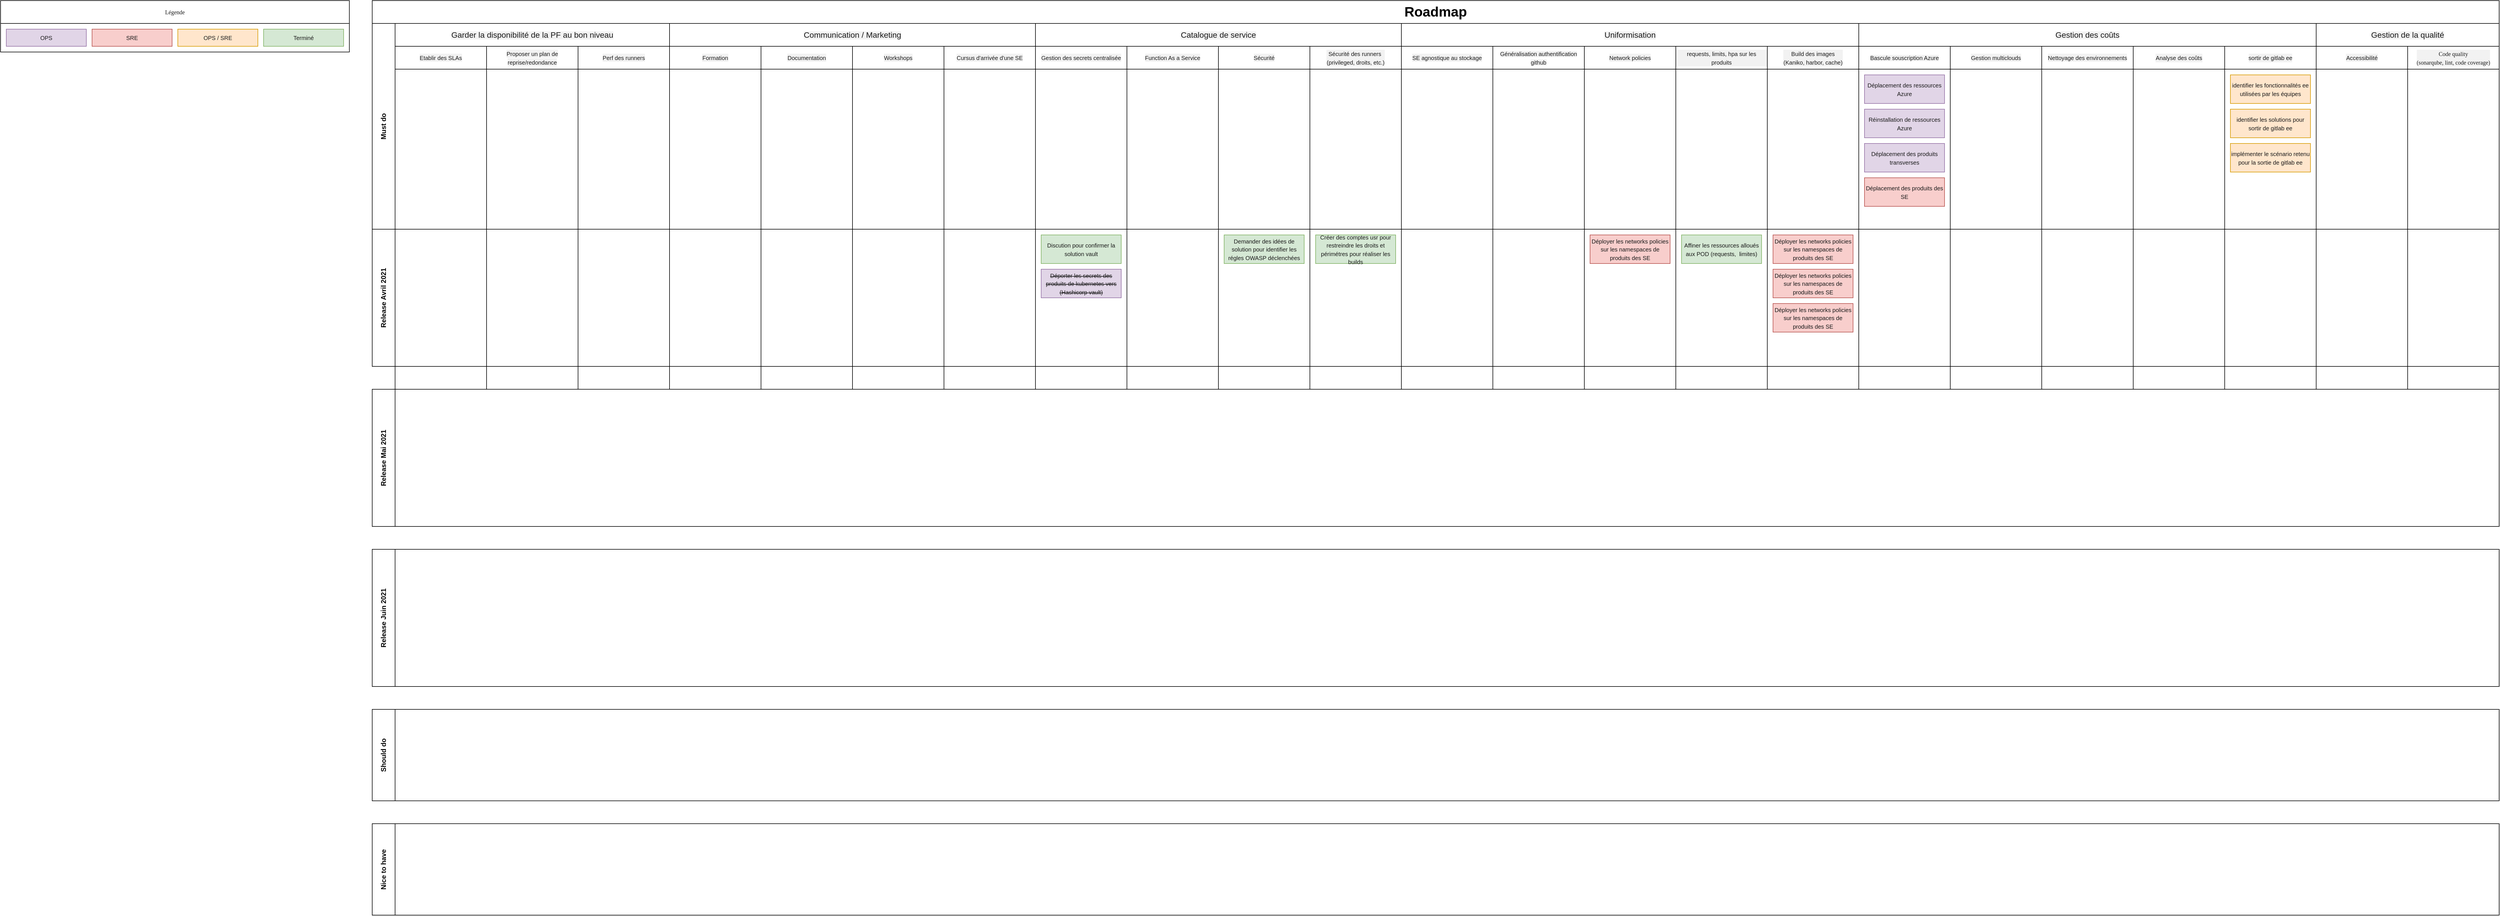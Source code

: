 <mxfile version="14.6.9" type="github">
  <diagram id="kgpKYQtTHZ0yAKxKKP6v" name="Page-1">
    <mxGraphModel dx="3344" dy="873" grid="1" gridSize="10" guides="1" tooltips="1" connect="1" arrows="1" fold="1" page="1" pageScale="1" pageWidth="4681" pageHeight="3300" math="0" shadow="0">
      <root>
        <mxCell id="0" />
        <mxCell id="1" parent="0" />
        <mxCell id="3nuBFxr9cyL0pnOWT2aG-1" value="&lt;font style=&quot;font-size: 24px&quot;&gt;Roadmap&lt;/font&gt;" style="shape=table;childLayout=tableLayout;rowLines=0;columnLines=0;startSize=40;html=1;whiteSpace=wrap;collapsible=0;recursiveResize=0;expand=0;fontStyle=1" parent="1" vertex="1">
          <mxGeometry x="920" y="40" width="3720" height="400" as="geometry" />
        </mxCell>
        <mxCell id="3nuBFxr9cyL0pnOWT2aG-15" value="Must do" style="swimlane;horizontal=0;points=[[0,0.5],[1,0.5]];portConstraint=eastwest;startSize=40;html=1;whiteSpace=wrap;collapsible=0;recursiveResize=0;expand=0;" parent="3nuBFxr9cyL0pnOWT2aG-1" vertex="1">
          <mxGeometry y="40" width="3720" height="360" as="geometry" />
        </mxCell>
        <mxCell id="3nuBFxr9cyL0pnOWT2aG-16" value="" style="swimlane;connectable=0;startSize=0;html=1;whiteSpace=wrap;collapsible=0;recursiveResize=0;expand=0;" parent="3nuBFxr9cyL0pnOWT2aG-15" vertex="1">
          <mxGeometry x="40" width="480" height="360" as="geometry" />
        </mxCell>
        <mxCell id="NOBcD5i34oA0I1o-wroY-8" value="&lt;span style=&quot;color: rgb(26 , 26 , 26) ; font-family: &amp;#34;opensans&amp;#34; , &amp;#34;arial&amp;#34; , sans-serif , &amp;#34;noto sans hebrew&amp;#34; , &amp;#34;noto sans&amp;#34; , &amp;#34;noto sans jp&amp;#34; , &amp;#34;noto sans kr&amp;#34; ; font-weight: 400 ; background-color: rgb(242 , 242 , 242)&quot;&gt;&lt;font style=&quot;font-size: 14px&quot;&gt;Garder la disponibilité de la PF au bon niveau&lt;/font&gt;&lt;/span&gt;" style="swimlane;connectable=0;startSize=40;html=1;whiteSpace=wrap;collapsible=0;recursiveResize=0;expand=0;" parent="3nuBFxr9cyL0pnOWT2aG-16" vertex="1">
          <mxGeometry width="480" height="360" as="geometry" />
        </mxCell>
        <mxCell id="NOBcD5i34oA0I1o-wroY-14" value="&lt;span style=&quot;color: rgb(26 , 26 , 26) ; font-family: &amp;#34;opensans&amp;#34; , &amp;#34;arial&amp;#34; , sans-serif , &amp;#34;noto sans hebrew&amp;#34; , &amp;#34;noto sans&amp;#34; , &amp;#34;noto sans jp&amp;#34; , &amp;#34;noto sans kr&amp;#34; ; font-weight: 400 ; background-color: rgb(242 , 242 , 242)&quot;&gt;&lt;font style=&quot;font-size: 10px&quot;&gt;Etablir des SLAs&lt;/font&gt;&lt;/span&gt;" style="swimlane;connectable=0;startSize=40;html=1;whiteSpace=wrap;collapsible=0;recursiveResize=0;expand=0;" parent="NOBcD5i34oA0I1o-wroY-8" vertex="1">
          <mxGeometry y="40" width="160" height="600" as="geometry" />
        </mxCell>
        <mxCell id="NOBcD5i34oA0I1o-wroY-15" value="&lt;span style=&quot;color: rgb(26 , 26 , 26) ; font-family: &amp;#34;opensans&amp;#34; , &amp;#34;arial&amp;#34; , sans-serif , &amp;#34;noto sans hebrew&amp;#34; , &amp;#34;noto sans&amp;#34; , &amp;#34;noto sans jp&amp;#34; , &amp;#34;noto sans kr&amp;#34; ; font-weight: 400 ; background-color: rgb(242 , 242 , 242)&quot;&gt;&lt;font style=&quot;font-size: 10px&quot;&gt;Proposer un plan de reprise/redondance&lt;/font&gt;&lt;/span&gt;" style="swimlane;connectable=0;startSize=40;html=1;whiteSpace=wrap;collapsible=0;recursiveResize=0;expand=0;" parent="NOBcD5i34oA0I1o-wroY-8" vertex="1">
          <mxGeometry x="160" y="40" width="160" height="600" as="geometry" />
        </mxCell>
        <mxCell id="NOBcD5i34oA0I1o-wroY-16" value="&lt;span style=&quot;color: rgb(26 , 26 , 26) ; font-family: &amp;#34;opensans&amp;#34; , &amp;#34;arial&amp;#34; , sans-serif , &amp;#34;noto sans hebrew&amp;#34; , &amp;#34;noto sans&amp;#34; , &amp;#34;noto sans jp&amp;#34; , &amp;#34;noto sans kr&amp;#34; ; background-color: rgb(242 , 242 , 242)&quot;&gt;&lt;font style=&quot;font-size: 10px&quot;&gt;Perf des runners&lt;/font&gt;&lt;/span&gt;" style="swimlane;connectable=0;startSize=40;html=1;whiteSpace=wrap;collapsible=0;recursiveResize=0;expand=0;fontStyle=0" parent="NOBcD5i34oA0I1o-wroY-8" vertex="1">
          <mxGeometry x="320" y="40" width="160" height="600" as="geometry" />
        </mxCell>
        <mxCell id="3nuBFxr9cyL0pnOWT2aG-18" value="" style="swimlane;connectable=0;startSize=0;html=1;whiteSpace=wrap;collapsible=0;recursiveResize=0;expand=0;" parent="3nuBFxr9cyL0pnOWT2aG-15" vertex="1">
          <mxGeometry x="520" width="640" height="360" as="geometry" />
        </mxCell>
        <mxCell id="NOBcD5i34oA0I1o-wroY-17" value="&lt;span style=&quot;color: rgb(26 , 26 , 26) ; font-family: &amp;#34;opensans&amp;#34; , &amp;#34;arial&amp;#34; , sans-serif , &amp;#34;noto sans hebrew&amp;#34; , &amp;#34;noto sans&amp;#34; , &amp;#34;noto sans jp&amp;#34; , &amp;#34;noto sans kr&amp;#34; ; font-weight: 400 ; background-color: rgb(242 , 242 , 242)&quot;&gt;&lt;font style=&quot;font-size: 14px&quot;&gt;Communication / Marketing&lt;/font&gt;&lt;/span&gt;" style="swimlane;connectable=0;startSize=40;html=1;whiteSpace=wrap;collapsible=0;recursiveResize=0;expand=0;" parent="3nuBFxr9cyL0pnOWT2aG-18" vertex="1">
          <mxGeometry width="640" height="360" as="geometry" />
        </mxCell>
        <mxCell id="NOBcD5i34oA0I1o-wroY-18" value="&lt;span style=&quot;color: rgb(26 , 26 , 26) ; font-family: &amp;#34;opensans&amp;#34; , &amp;#34;arial&amp;#34; , sans-serif , &amp;#34;noto sans hebrew&amp;#34; , &amp;#34;noto sans&amp;#34; , &amp;#34;noto sans jp&amp;#34; , &amp;#34;noto sans kr&amp;#34; ; font-weight: 400 ; background-color: rgb(242 , 242 , 242)&quot;&gt;&lt;font style=&quot;font-size: 10px&quot;&gt;Formation&lt;/font&gt;&lt;/span&gt;" style="swimlane;connectable=0;startSize=40;html=1;whiteSpace=wrap;collapsible=0;recursiveResize=0;expand=0;" parent="NOBcD5i34oA0I1o-wroY-17" vertex="1">
          <mxGeometry y="40" width="160" height="600" as="geometry" />
        </mxCell>
        <mxCell id="NOBcD5i34oA0I1o-wroY-19" value="&lt;span style=&quot;color: rgb(26 , 26 , 26) ; font-family: &amp;#34;opensans&amp;#34; , &amp;#34;arial&amp;#34; , sans-serif , &amp;#34;noto sans hebrew&amp;#34; , &amp;#34;noto sans&amp;#34; , &amp;#34;noto sans jp&amp;#34; , &amp;#34;noto sans kr&amp;#34; ; font-weight: 400 ; background-color: rgb(242 , 242 , 242)&quot;&gt;&lt;font style=&quot;font-size: 10px&quot;&gt;Documentation&lt;/font&gt;&lt;/span&gt;" style="swimlane;connectable=0;startSize=40;html=1;whiteSpace=wrap;collapsible=0;recursiveResize=0;expand=0;" parent="NOBcD5i34oA0I1o-wroY-17" vertex="1">
          <mxGeometry x="160" y="40" width="160" height="600" as="geometry" />
        </mxCell>
        <mxCell id="NOBcD5i34oA0I1o-wroY-20" value="&lt;span style=&quot;color: rgb(26 , 26 , 26) ; font-family: &amp;#34;opensans&amp;#34; , &amp;#34;arial&amp;#34; , sans-serif , &amp;#34;noto sans hebrew&amp;#34; , &amp;#34;noto sans&amp;#34; , &amp;#34;noto sans jp&amp;#34; , &amp;#34;noto sans kr&amp;#34; ; background-color: rgb(242 , 242 , 242)&quot;&gt;&lt;font style=&quot;font-size: 10px&quot;&gt;Workshops&lt;/font&gt;&lt;/span&gt;" style="swimlane;connectable=0;startSize=40;html=1;whiteSpace=wrap;collapsible=0;recursiveResize=0;expand=0;fontStyle=0" parent="NOBcD5i34oA0I1o-wroY-17" vertex="1">
          <mxGeometry x="320" y="40" width="160" height="600" as="geometry" />
        </mxCell>
        <mxCell id="NOBcD5i34oA0I1o-wroY-21" value="&lt;span style=&quot;color: rgb(26 , 26 , 26) ; font-family: &amp;#34;opensans&amp;#34; , &amp;#34;arial&amp;#34; , sans-serif , &amp;#34;noto sans hebrew&amp;#34; , &amp;#34;noto sans&amp;#34; , &amp;#34;noto sans jp&amp;#34; , &amp;#34;noto sans kr&amp;#34; ; background-color: rgb(242 , 242 , 242)&quot;&gt;&lt;font style=&quot;font-size: 10px&quot;&gt;Cursus d&#39;arrivée d&#39;une SE&lt;/font&gt;&lt;/span&gt;" style="swimlane;connectable=0;startSize=40;html=1;whiteSpace=wrap;collapsible=0;recursiveResize=0;expand=0;fontStyle=0" parent="NOBcD5i34oA0I1o-wroY-17" vertex="1">
          <mxGeometry x="480" y="40" width="160" height="600" as="geometry" />
        </mxCell>
        <mxCell id="3nuBFxr9cyL0pnOWT2aG-23" value="" style="swimlane;connectable=0;startSize=0;html=1;whiteSpace=wrap;collapsible=0;recursiveResize=0;expand=0;" parent="3nuBFxr9cyL0pnOWT2aG-15" vertex="1">
          <mxGeometry x="1160" width="2560" height="360" as="geometry" />
        </mxCell>
        <mxCell id="NOBcD5i34oA0I1o-wroY-12" value="" style="swimlane;connectable=0;startSize=0;html=1;whiteSpace=wrap;collapsible=0;recursiveResize=0;expand=0;" parent="3nuBFxr9cyL0pnOWT2aG-23" vertex="1">
          <mxGeometry width="640" height="360" as="geometry" />
        </mxCell>
        <mxCell id="NOBcD5i34oA0I1o-wroY-22" value="&lt;span style=&quot;color: rgb(26 , 26 , 26) ; font-family: &amp;#34;opensans&amp;#34; , &amp;#34;arial&amp;#34; , sans-serif , &amp;#34;noto sans hebrew&amp;#34; , &amp;#34;noto sans&amp;#34; , &amp;#34;noto sans jp&amp;#34; , &amp;#34;noto sans kr&amp;#34; ; font-weight: 400 ; background-color: rgb(242 , 242 , 242)&quot;&gt;&lt;font style=&quot;font-size: 14px&quot;&gt;Catalogue de service&lt;/font&gt;&lt;/span&gt;" style="swimlane;connectable=0;startSize=40;html=1;whiteSpace=wrap;collapsible=0;recursiveResize=0;expand=0;" parent="NOBcD5i34oA0I1o-wroY-12" vertex="1">
          <mxGeometry width="640" height="360" as="geometry" />
        </mxCell>
        <mxCell id="NOBcD5i34oA0I1o-wroY-23" value="&lt;span style=&quot;color: rgb(26 , 26 , 26) ; font-family: &amp;#34;opensans&amp;#34; , &amp;#34;arial&amp;#34; , sans-serif , &amp;#34;noto sans hebrew&amp;#34; , &amp;#34;noto sans&amp;#34; , &amp;#34;noto sans jp&amp;#34; , &amp;#34;noto sans kr&amp;#34; ; font-weight: 400 ; background-color: rgb(242 , 242 , 242)&quot;&gt;&lt;font style=&quot;font-size: 10px&quot;&gt;Gestion des secrets centralisée&lt;/font&gt;&lt;/span&gt;" style="swimlane;connectable=0;startSize=40;html=1;whiteSpace=wrap;collapsible=0;recursiveResize=0;expand=0;" parent="NOBcD5i34oA0I1o-wroY-22" vertex="1">
          <mxGeometry y="40" width="160" height="600" as="geometry" />
        </mxCell>
        <mxCell id="NOBcD5i34oA0I1o-wroY-24" value="&lt;span style=&quot;color: rgb(26 , 26 , 26) ; font-family: &amp;#34;opensans&amp;#34; , &amp;#34;arial&amp;#34; , sans-serif , &amp;#34;noto sans hebrew&amp;#34; , &amp;#34;noto sans&amp;#34; , &amp;#34;noto sans jp&amp;#34; , &amp;#34;noto sans kr&amp;#34; ; font-weight: 400 ; background-color: rgb(242 , 242 , 242)&quot;&gt;&lt;font style=&quot;font-size: 10px&quot;&gt;Function As a Service&lt;/font&gt;&lt;/span&gt;" style="swimlane;connectable=0;startSize=40;html=1;whiteSpace=wrap;collapsible=0;recursiveResize=0;expand=0;" parent="NOBcD5i34oA0I1o-wroY-22" vertex="1">
          <mxGeometry x="160" y="40" width="160" height="600" as="geometry" />
        </mxCell>
        <mxCell id="NOBcD5i34oA0I1o-wroY-25" value="&lt;span style=&quot;color: rgb(26 , 26 , 26) ; font-family: &amp;#34;opensans&amp;#34; , &amp;#34;arial&amp;#34; , sans-serif , &amp;#34;noto sans hebrew&amp;#34; , &amp;#34;noto sans&amp;#34; , &amp;#34;noto sans jp&amp;#34; , &amp;#34;noto sans kr&amp;#34; ; background-color: rgb(242 , 242 , 242)&quot;&gt;&lt;font style=&quot;font-size: 10px&quot;&gt;Sécurité&lt;/font&gt;&lt;/span&gt;" style="swimlane;connectable=0;startSize=40;html=1;whiteSpace=wrap;collapsible=0;recursiveResize=0;expand=0;fontStyle=0" parent="NOBcD5i34oA0I1o-wroY-22" vertex="1">
          <mxGeometry x="320" y="40" width="160" height="600" as="geometry" />
        </mxCell>
        <mxCell id="NOBcD5i34oA0I1o-wroY-30" value="&lt;span style=&quot;color: rgb(26 , 26 , 26) ; font-family: &amp;#34;opensans&amp;#34; , &amp;#34;arial&amp;#34; , sans-serif , &amp;#34;noto sans hebrew&amp;#34; , &amp;#34;noto sans&amp;#34; , &amp;#34;noto sans jp&amp;#34; , &amp;#34;noto sans kr&amp;#34;&quot;&gt;&lt;font style=&quot;font-size: 10px&quot;&gt;Demander des idées de solution pour identifier les régles OWASP déclenchées&lt;/font&gt;&lt;/span&gt;" style="rounded=0;whiteSpace=wrap;html=1;fillColor=#d5e8d4;strokeColor=#82b366;" parent="NOBcD5i34oA0I1o-wroY-25" vertex="1">
          <mxGeometry x="10" y="330" width="140" height="50" as="geometry" />
        </mxCell>
        <mxCell id="NOBcD5i34oA0I1o-wroY-26" value="&lt;p style=&quot;margin: 0px ; padding: 0px ; color: rgb(26 , 26 , 26) ; font-family: &amp;#34;opensans&amp;#34; , &amp;#34;arial&amp;#34; , sans-serif , &amp;#34;noto sans hebrew&amp;#34; , &amp;#34;noto sans&amp;#34; , &amp;#34;noto sans jp&amp;#34; , &amp;#34;noto sans kr&amp;#34; ; background-color: rgb(242 , 242 , 242)&quot;&gt;&lt;font style=&quot;font-size: 10px&quot;&gt;Sécurité&amp;nbsp;&lt;/font&gt;&lt;span style=&quot;font-size: 10px&quot;&gt;des runners&amp;nbsp;&lt;/span&gt;&lt;/p&gt;&lt;p style=&quot;margin: 0px ; padding: 0px ; color: rgb(26 , 26 , 26) ; font-family: &amp;#34;opensans&amp;#34; , &amp;#34;arial&amp;#34; , sans-serif , &amp;#34;noto sans hebrew&amp;#34; , &amp;#34;noto sans&amp;#34; , &amp;#34;noto sans jp&amp;#34; , &amp;#34;noto sans kr&amp;#34; ; background-color: rgb(242 , 242 , 242)&quot;&gt;&lt;span style=&quot;font-size: 10px&quot;&gt;(privileged, droits, etc.)&lt;/span&gt;&lt;/p&gt;" style="swimlane;connectable=0;startSize=40;html=1;whiteSpace=wrap;collapsible=0;recursiveResize=0;expand=0;fontStyle=0" parent="NOBcD5i34oA0I1o-wroY-22" vertex="1">
          <mxGeometry x="480" y="40" width="160" height="600" as="geometry" />
        </mxCell>
        <mxCell id="NOBcD5i34oA0I1o-wroY-38" value="&lt;span style=&quot;color: rgb(26 , 26 , 26) ; font-family: &amp;#34;opensans&amp;#34; , &amp;#34;arial&amp;#34; , sans-serif , &amp;#34;noto sans hebrew&amp;#34; , &amp;#34;noto sans&amp;#34; , &amp;#34;noto sans jp&amp;#34; , &amp;#34;noto sans kr&amp;#34; ; font-weight: 400 ; background-color: rgb(242 , 242 , 242)&quot;&gt;&lt;font style=&quot;font-size: 14px&quot;&gt;Uniformisation&lt;/font&gt;&lt;/span&gt;" style="swimlane;connectable=0;startSize=40;html=1;whiteSpace=wrap;collapsible=0;recursiveResize=0;expand=0;" parent="3nuBFxr9cyL0pnOWT2aG-23" vertex="1">
          <mxGeometry x="640" width="800" height="360" as="geometry" />
        </mxCell>
        <mxCell id="NOBcD5i34oA0I1o-wroY-39" value="&lt;span style=&quot;color: rgb(26 , 26 , 26) ; font-family: &amp;#34;opensans&amp;#34; , &amp;#34;arial&amp;#34; , sans-serif , &amp;#34;noto sans hebrew&amp;#34; , &amp;#34;noto sans&amp;#34; , &amp;#34;noto sans jp&amp;#34; , &amp;#34;noto sans kr&amp;#34; ; font-weight: 400 ; background-color: rgb(242 , 242 , 242)&quot;&gt;&lt;font style=&quot;font-size: 10px&quot;&gt;SE agnostique au stockage&lt;/font&gt;&lt;/span&gt;" style="swimlane;connectable=0;startSize=40;html=1;whiteSpace=wrap;collapsible=0;recursiveResize=0;expand=0;" parent="NOBcD5i34oA0I1o-wroY-38" vertex="1">
          <mxGeometry y="40" width="160" height="600" as="geometry" />
        </mxCell>
        <mxCell id="NOBcD5i34oA0I1o-wroY-40" value="&lt;font color=&quot;#1a1a1a&quot; face=&quot;opensans, arial, sans-serif, noto sans hebrew, noto sans, noto sans jp, noto sans kr&quot;&gt;&lt;span style=&quot;font-size: 10px ; font-weight: 400 ; background-color: rgb(242 , 242 , 242)&quot;&gt;Généralisation authentification github&lt;/span&gt;&lt;/font&gt;" style="swimlane;connectable=0;startSize=40;html=1;whiteSpace=wrap;collapsible=0;recursiveResize=0;expand=0;" parent="NOBcD5i34oA0I1o-wroY-38" vertex="1">
          <mxGeometry x="160" y="40" width="160" height="600" as="geometry" />
        </mxCell>
        <mxCell id="NOBcD5i34oA0I1o-wroY-41" value="&lt;span style=&quot;color: rgb(26 , 26 , 26) ; font-family: &amp;#34;opensans&amp;#34; , &amp;#34;arial&amp;#34; , sans-serif , &amp;#34;noto sans hebrew&amp;#34; , &amp;#34;noto sans&amp;#34; , &amp;#34;noto sans jp&amp;#34; , &amp;#34;noto sans kr&amp;#34; ; background-color: rgb(242 , 242 , 242)&quot;&gt;&lt;font style=&quot;font-size: 10px&quot;&gt;Network policies&lt;/font&gt;&lt;/span&gt;" style="swimlane;connectable=0;startSize=40;html=1;whiteSpace=wrap;collapsible=0;recursiveResize=0;expand=0;fontStyle=0" parent="NOBcD5i34oA0I1o-wroY-38" vertex="1">
          <mxGeometry x="320" y="40" width="160" height="600" as="geometry" />
        </mxCell>
        <mxCell id="NOBcD5i34oA0I1o-wroY-58" value="&lt;span style=&quot;color: rgb(26 , 26 , 26) ; font-family: &amp;#34;opensans&amp;#34; , &amp;#34;arial&amp;#34; , sans-serif , &amp;#34;noto sans hebrew&amp;#34; , &amp;#34;noto sans&amp;#34; , &amp;#34;noto sans jp&amp;#34; , &amp;#34;noto sans kr&amp;#34;&quot;&gt;&lt;font style=&quot;font-size: 10px&quot;&gt;Déployer les networks policies sur les namespaces de produits des SE&lt;/font&gt;&lt;/span&gt;" style="rounded=0;whiteSpace=wrap;html=1;fillColor=#f8cecc;strokeColor=#b85450;" parent="NOBcD5i34oA0I1o-wroY-41" vertex="1">
          <mxGeometry x="10" y="330" width="140" height="50" as="geometry" />
        </mxCell>
        <mxCell id="NOBcD5i34oA0I1o-wroY-42" value="&lt;p style=&quot;margin: 0px ; padding: 0px ; color: rgb(26 , 26 , 26) ; font-family: &amp;#34;opensans&amp;#34; , &amp;#34;arial&amp;#34; , sans-serif , &amp;#34;noto sans hebrew&amp;#34; , &amp;#34;noto sans&amp;#34; , &amp;#34;noto sans jp&amp;#34; , &amp;#34;noto sans kr&amp;#34; ; background-color: rgb(242 , 242 , 242)&quot;&gt;&lt;span style=&quot;font-size: 10px&quot;&gt;requests, limits, hpa sur les produits&lt;/span&gt;&lt;/p&gt;" style="swimlane;connectable=0;startSize=40;html=1;whiteSpace=wrap;collapsible=0;recursiveResize=0;expand=0;fontStyle=0" parent="NOBcD5i34oA0I1o-wroY-38" vertex="1">
          <mxGeometry x="480" y="40" width="160" height="600" as="geometry" />
        </mxCell>
        <mxCell id="NOBcD5i34oA0I1o-wroY-48" value="&lt;p style=&quot;margin: 0px ; padding: 0px ; color: rgb(26 , 26 , 26) ; font-family: &amp;#34;opensans&amp;#34; , &amp;#34;arial&amp;#34; , sans-serif , &amp;#34;noto sans hebrew&amp;#34; , &amp;#34;noto sans&amp;#34; , &amp;#34;noto sans jp&amp;#34; , &amp;#34;noto sans kr&amp;#34; ; background-color: rgb(242 , 242 , 242)&quot;&gt;&lt;span style=&quot;font-size: 10px&quot;&gt;Build des images&lt;/span&gt;&lt;/p&gt;&lt;p style=&quot;margin: 0px ; padding: 0px ; color: rgb(26 , 26 , 26) ; font-family: &amp;#34;opensans&amp;#34; , &amp;#34;arial&amp;#34; , sans-serif , &amp;#34;noto sans hebrew&amp;#34; , &amp;#34;noto sans&amp;#34; , &amp;#34;noto sans jp&amp;#34; , &amp;#34;noto sans kr&amp;#34; ; background-color: rgb(242 , 242 , 242)&quot;&gt;&lt;span style=&quot;font-size: 10px&quot;&gt;(Kaniko, harbor, cache)&lt;/span&gt;&lt;/p&gt;" style="swimlane;connectable=0;startSize=40;html=1;whiteSpace=wrap;collapsible=0;recursiveResize=0;expand=0;fontStyle=0" parent="NOBcD5i34oA0I1o-wroY-42" vertex="1">
          <mxGeometry x="160" width="160" height="600" as="geometry" />
        </mxCell>
        <mxCell id="NOBcD5i34oA0I1o-wroY-60" value="&lt;span style=&quot;color: rgb(26 , 26 , 26) ; font-family: &amp;#34;opensans&amp;#34; , &amp;#34;arial&amp;#34; , sans-serif , &amp;#34;noto sans hebrew&amp;#34; , &amp;#34;noto sans&amp;#34; , &amp;#34;noto sans jp&amp;#34; , &amp;#34;noto sans kr&amp;#34;&quot;&gt;&lt;font style=&quot;font-size: 10px&quot;&gt;Déployer les networks policies sur les namespaces de produits des SE&lt;/font&gt;&lt;/span&gt;" style="rounded=0;whiteSpace=wrap;html=1;fillColor=#f8cecc;strokeColor=#b85450;" parent="NOBcD5i34oA0I1o-wroY-48" vertex="1">
          <mxGeometry x="10" y="330" width="140" height="50" as="geometry" />
        </mxCell>
        <mxCell id="NOBcD5i34oA0I1o-wroY-61" value="&lt;span style=&quot;color: rgb(26 , 26 , 26) ; font-family: &amp;#34;opensans&amp;#34; , &amp;#34;arial&amp;#34; , sans-serif , &amp;#34;noto sans hebrew&amp;#34; , &amp;#34;noto sans&amp;#34; , &amp;#34;noto sans jp&amp;#34; , &amp;#34;noto sans kr&amp;#34;&quot;&gt;&lt;font style=&quot;font-size: 10px&quot;&gt;Déployer les networks policies sur les namespaces de produits des SE&lt;/font&gt;&lt;/span&gt;" style="rounded=0;whiteSpace=wrap;html=1;fillColor=#f8cecc;strokeColor=#b85450;" parent="NOBcD5i34oA0I1o-wroY-48" vertex="1">
          <mxGeometry x="10" y="390" width="140" height="50" as="geometry" />
        </mxCell>
        <mxCell id="NOBcD5i34oA0I1o-wroY-62" value="&lt;span style=&quot;color: rgb(26 , 26 , 26) ; font-family: &amp;#34;opensans&amp;#34; , &amp;#34;arial&amp;#34; , sans-serif , &amp;#34;noto sans hebrew&amp;#34; , &amp;#34;noto sans&amp;#34; , &amp;#34;noto sans jp&amp;#34; , &amp;#34;noto sans kr&amp;#34;&quot;&gt;&lt;font style=&quot;font-size: 10px&quot;&gt;Déployer les networks policies sur les namespaces de produits des SE&lt;/font&gt;&lt;/span&gt;" style="rounded=0;whiteSpace=wrap;html=1;fillColor=#f8cecc;strokeColor=#b85450;" parent="NOBcD5i34oA0I1o-wroY-48" vertex="1">
          <mxGeometry x="10" y="450" width="140" height="50" as="geometry" />
        </mxCell>
        <mxCell id="NOBcD5i34oA0I1o-wroY-59" value="&lt;span style=&quot;color: rgb(26 , 26 , 26) ; font-family: &amp;#34;opensans&amp;#34; , &amp;#34;arial&amp;#34; , sans-serif , &amp;#34;noto sans hebrew&amp;#34; , &amp;#34;noto sans&amp;#34; , &amp;#34;noto sans jp&amp;#34; , &amp;#34;noto sans kr&amp;#34;&quot;&gt;&lt;font style=&quot;font-size: 10px&quot;&gt;Affiner les ressources alloués aux POD (requests,&amp;nbsp; limites)&lt;/font&gt;&lt;/span&gt;" style="rounded=0;whiteSpace=wrap;html=1;fillColor=#d5e8d4;strokeColor=#82b366;" parent="NOBcD5i34oA0I1o-wroY-42" vertex="1">
          <mxGeometry x="10" y="330" width="140" height="50" as="geometry" />
        </mxCell>
        <mxCell id="NOBcD5i34oA0I1o-wroY-43" value="&lt;span style=&quot;color: rgb(26 , 26 , 26) ; font-family: &amp;#34;opensans&amp;#34; , &amp;#34;arial&amp;#34; , sans-serif , &amp;#34;noto sans hebrew&amp;#34; , &amp;#34;noto sans&amp;#34; , &amp;#34;noto sans jp&amp;#34; , &amp;#34;noto sans kr&amp;#34; ; background-color: rgb(242 , 242 , 242)&quot;&gt;&lt;font style=&quot;font-size: 14px&quot;&gt;Gestion des coûts&lt;/font&gt;&lt;/span&gt;" style="swimlane;connectable=0;startSize=40;html=1;whiteSpace=wrap;collapsible=0;recursiveResize=0;expand=0;fontStyle=0" parent="3nuBFxr9cyL0pnOWT2aG-23" vertex="1">
          <mxGeometry x="1440" width="800" height="360" as="geometry" />
        </mxCell>
        <mxCell id="NOBcD5i34oA0I1o-wroY-44" value="&lt;font color=&quot;#1a1a1a&quot; face=&quot;opensans, arial, sans-serif, noto sans hebrew, noto sans, noto sans jp, noto sans kr&quot;&gt;&lt;span style=&quot;font-size: 10px ; font-weight: 400 ; background-color: rgb(242 , 242 , 242)&quot;&gt;Bascule souscription Azure&lt;/span&gt;&lt;/font&gt;" style="swimlane;connectable=0;startSize=40;html=1;whiteSpace=wrap;collapsible=0;recursiveResize=0;expand=0;" parent="NOBcD5i34oA0I1o-wroY-43" vertex="1">
          <mxGeometry y="40" width="160" height="600" as="geometry" />
        </mxCell>
        <mxCell id="NOBcD5i34oA0I1o-wroY-63" value="&lt;span style=&quot;color: rgb(26 , 26 , 26) ; font-family: &amp;#34;opensans&amp;#34; , &amp;#34;arial&amp;#34; , sans-serif , &amp;#34;noto sans hebrew&amp;#34; , &amp;#34;noto sans&amp;#34; , &amp;#34;noto sans jp&amp;#34; , &amp;#34;noto sans kr&amp;#34;&quot;&gt;&lt;font style=&quot;font-size: 10px&quot;&gt;Déplacement des ressources Azure&lt;/font&gt;&lt;/span&gt;" style="rounded=0;whiteSpace=wrap;html=1;fillColor=#e1d5e7;strokeColor=#9673a6;" parent="NOBcD5i34oA0I1o-wroY-44" vertex="1">
          <mxGeometry x="10" y="50" width="140" height="50" as="geometry" />
        </mxCell>
        <mxCell id="NOBcD5i34oA0I1o-wroY-64" value="&lt;span style=&quot;color: rgb(26 , 26 , 26) ; font-family: &amp;#34;opensans&amp;#34; , &amp;#34;arial&amp;#34; , sans-serif , &amp;#34;noto sans hebrew&amp;#34; , &amp;#34;noto sans&amp;#34; , &amp;#34;noto sans jp&amp;#34; , &amp;#34;noto sans kr&amp;#34;&quot;&gt;&lt;font style=&quot;font-size: 10px&quot;&gt;Réinstallation de ressources Azure&lt;/font&gt;&lt;/span&gt;" style="rounded=0;whiteSpace=wrap;html=1;fillColor=#e1d5e7;strokeColor=#9673a6;" parent="NOBcD5i34oA0I1o-wroY-44" vertex="1">
          <mxGeometry x="10" y="110" width="140" height="50" as="geometry" />
        </mxCell>
        <mxCell id="Z1LP6Y0wAgCE39qLenY3-1" value="&lt;span style=&quot;color: rgb(26 , 26 , 26) ; font-family: &amp;#34;opensans&amp;#34; , &amp;#34;arial&amp;#34; , sans-serif , &amp;#34;noto sans hebrew&amp;#34; , &amp;#34;noto sans&amp;#34; , &amp;#34;noto sans jp&amp;#34; , &amp;#34;noto sans kr&amp;#34;&quot;&gt;&lt;font style=&quot;font-size: 10px&quot;&gt;Déplacement des produits transverses&lt;/font&gt;&lt;/span&gt;" style="rounded=0;whiteSpace=wrap;html=1;fillColor=#e1d5e7;strokeColor=#9673a6;" vertex="1" parent="NOBcD5i34oA0I1o-wroY-44">
          <mxGeometry x="10" y="170" width="140" height="50" as="geometry" />
        </mxCell>
        <mxCell id="Z1LP6Y0wAgCE39qLenY3-2" value="&lt;span style=&quot;color: rgb(26 , 26 , 26) ; font-family: &amp;#34;opensans&amp;#34; , &amp;#34;arial&amp;#34; , sans-serif , &amp;#34;noto sans hebrew&amp;#34; , &amp;#34;noto sans&amp;#34; , &amp;#34;noto sans jp&amp;#34; , &amp;#34;noto sans kr&amp;#34;&quot;&gt;&lt;font style=&quot;font-size: 10px&quot;&gt;Déplacement des produits des SE&lt;/font&gt;&lt;/span&gt;" style="rounded=0;whiteSpace=wrap;html=1;fillColor=#f8cecc;strokeColor=#b85450;" vertex="1" parent="NOBcD5i34oA0I1o-wroY-44">
          <mxGeometry x="10" y="230" width="140" height="50" as="geometry" />
        </mxCell>
        <mxCell id="NOBcD5i34oA0I1o-wroY-45" value="&lt;span style=&quot;color: rgb(26 , 26 , 26) ; font-family: &amp;#34;opensans&amp;#34; , &amp;#34;arial&amp;#34; , sans-serif , &amp;#34;noto sans hebrew&amp;#34; , &amp;#34;noto sans&amp;#34; , &amp;#34;noto sans jp&amp;#34; , &amp;#34;noto sans kr&amp;#34; ; font-weight: 400 ; background-color: rgb(242 , 242 , 242)&quot;&gt;&lt;font style=&quot;font-size: 10px&quot;&gt;Gestion multiclouds&lt;/font&gt;&lt;/span&gt;" style="swimlane;connectable=0;startSize=40;html=1;whiteSpace=wrap;collapsible=0;recursiveResize=0;expand=0;" parent="NOBcD5i34oA0I1o-wroY-43" vertex="1">
          <mxGeometry x="160" y="40" width="160" height="600" as="geometry" />
        </mxCell>
        <mxCell id="NOBcD5i34oA0I1o-wroY-46" value="&lt;span style=&quot;color: rgb(26 , 26 , 26) ; font-family: &amp;#34;opensans&amp;#34; , &amp;#34;arial&amp;#34; , sans-serif , &amp;#34;noto sans hebrew&amp;#34; , &amp;#34;noto sans&amp;#34; , &amp;#34;noto sans jp&amp;#34; , &amp;#34;noto sans kr&amp;#34; ; background-color: rgb(242 , 242 , 242)&quot;&gt;&lt;font style=&quot;font-size: 10px&quot;&gt;Nettoyage des environnements&lt;/font&gt;&lt;/span&gt;" style="swimlane;connectable=0;startSize=40;html=1;whiteSpace=wrap;collapsible=0;recursiveResize=0;expand=0;fontStyle=0" parent="NOBcD5i34oA0I1o-wroY-43" vertex="1">
          <mxGeometry x="320" y="40" width="160" height="600" as="geometry" />
        </mxCell>
        <mxCell id="NOBcD5i34oA0I1o-wroY-47" value="&lt;p style=&quot;margin: 0px ; padding: 0px ; color: rgb(26 , 26 , 26) ; font-family: &amp;#34;opensans&amp;#34; , &amp;#34;arial&amp;#34; , sans-serif , &amp;#34;noto sans hebrew&amp;#34; , &amp;#34;noto sans&amp;#34; , &amp;#34;noto sans jp&amp;#34; , &amp;#34;noto sans kr&amp;#34; ; background-color: rgb(242 , 242 , 242)&quot;&gt;&lt;span style=&quot;font-size: 10px&quot;&gt;Analyse des coûts&lt;/span&gt;&lt;/p&gt;" style="swimlane;connectable=0;startSize=40;html=1;whiteSpace=wrap;collapsible=0;recursiveResize=0;expand=0;fontStyle=0" parent="NOBcD5i34oA0I1o-wroY-43" vertex="1">
          <mxGeometry x="480" y="40" width="160" height="600" as="geometry" />
        </mxCell>
        <mxCell id="NOBcD5i34oA0I1o-wroY-49" value="&lt;p style=&quot;margin: 0px ; padding: 0px ; color: rgb(26 , 26 , 26) ; font-family: &amp;#34;opensans&amp;#34; , &amp;#34;arial&amp;#34; , sans-serif , &amp;#34;noto sans hebrew&amp;#34; , &amp;#34;noto sans&amp;#34; , &amp;#34;noto sans jp&amp;#34; , &amp;#34;noto sans kr&amp;#34; ; background-color: rgb(242 , 242 , 242)&quot;&gt;&lt;span style=&quot;font-size: 10px&quot;&gt;sortir de gitlab ee&lt;/span&gt;&lt;/p&gt;" style="swimlane;connectable=0;startSize=40;html=1;whiteSpace=wrap;collapsible=0;recursiveResize=0;expand=0;fontStyle=0" parent="NOBcD5i34oA0I1o-wroY-43" vertex="1">
          <mxGeometry x="640" y="40" width="160" height="600" as="geometry" />
        </mxCell>
        <mxCell id="NOBcD5i34oA0I1o-wroY-95" value="&lt;span style=&quot;color: rgb(26 , 26 , 26) ; font-family: &amp;#34;opensans&amp;#34; , &amp;#34;arial&amp;#34; , sans-serif , &amp;#34;noto sans hebrew&amp;#34; , &amp;#34;noto sans&amp;#34; , &amp;#34;noto sans jp&amp;#34; , &amp;#34;noto sans kr&amp;#34;&quot;&gt;&lt;font style=&quot;font-size: 10px&quot;&gt;identifier les fonctionnalités ee utilisées par les équipes&lt;/font&gt;&lt;/span&gt;" style="rounded=0;whiteSpace=wrap;html=1;fillColor=#ffe6cc;strokeColor=#d79b00;" parent="NOBcD5i34oA0I1o-wroY-49" vertex="1">
          <mxGeometry x="10" y="50" width="140" height="50" as="geometry" />
        </mxCell>
        <mxCell id="NOBcD5i34oA0I1o-wroY-96" value="&lt;span style=&quot;color: rgb(26 , 26 , 26) ; font-family: &amp;#34;opensans&amp;#34; , &amp;#34;arial&amp;#34; , sans-serif , &amp;#34;noto sans hebrew&amp;#34; , &amp;#34;noto sans&amp;#34; , &amp;#34;noto sans jp&amp;#34; , &amp;#34;noto sans kr&amp;#34;&quot;&gt;&lt;font style=&quot;font-size: 10px&quot;&gt;identifier les solutions pour sortir de gitlab ee&lt;/font&gt;&lt;/span&gt;" style="rounded=0;whiteSpace=wrap;html=1;fillColor=#ffe6cc;strokeColor=#d79b00;" parent="NOBcD5i34oA0I1o-wroY-49" vertex="1">
          <mxGeometry x="10" y="110" width="140" height="50" as="geometry" />
        </mxCell>
        <mxCell id="NOBcD5i34oA0I1o-wroY-97" value="&lt;span style=&quot;color: rgb(26 , 26 , 26) ; font-family: &amp;#34;opensans&amp;#34; , &amp;#34;arial&amp;#34; , sans-serif , &amp;#34;noto sans hebrew&amp;#34; , &amp;#34;noto sans&amp;#34; , &amp;#34;noto sans jp&amp;#34; , &amp;#34;noto sans kr&amp;#34;&quot;&gt;&lt;font style=&quot;font-size: 10px&quot;&gt;implémenter le scénario retenu pour la sortie de gitlab ee&lt;/font&gt;&lt;/span&gt;" style="rounded=0;whiteSpace=wrap;html=1;fillColor=#ffe6cc;strokeColor=#d79b00;" parent="NOBcD5i34oA0I1o-wroY-49" vertex="1">
          <mxGeometry x="10" y="170" width="140" height="50" as="geometry" />
        </mxCell>
        <mxCell id="NOBcD5i34oA0I1o-wroY-50" value="&lt;span style=&quot;color: rgb(26 , 26 , 26) ; font-family: &amp;#34;opensans&amp;#34; , &amp;#34;arial&amp;#34; , sans-serif , &amp;#34;noto sans hebrew&amp;#34; , &amp;#34;noto sans&amp;#34; , &amp;#34;noto sans jp&amp;#34; , &amp;#34;noto sans kr&amp;#34; ; background-color: rgb(242 , 242 , 242)&quot;&gt;&lt;font style=&quot;font-size: 14px&quot;&gt;Gestion de la qualité&lt;/font&gt;&lt;/span&gt;" style="swimlane;connectable=0;startSize=40;html=1;whiteSpace=wrap;collapsible=0;recursiveResize=0;expand=0;fontStyle=0" parent="3nuBFxr9cyL0pnOWT2aG-23" vertex="1">
          <mxGeometry x="2240" width="320" height="360" as="geometry" />
        </mxCell>
        <mxCell id="NOBcD5i34oA0I1o-wroY-51" value="&lt;span style=&quot;color: rgb(26 , 26 , 26) ; font-family: &amp;#34;opensans&amp;#34; , &amp;#34;arial&amp;#34; , sans-serif , &amp;#34;noto sans hebrew&amp;#34; , &amp;#34;noto sans&amp;#34; , &amp;#34;noto sans jp&amp;#34; , &amp;#34;noto sans kr&amp;#34; ; font-weight: 400 ; background-color: rgb(242 , 242 , 242)&quot;&gt;&lt;font style=&quot;font-size: 10px&quot;&gt;Accessibilité&lt;/font&gt;&lt;/span&gt;" style="swimlane;connectable=0;startSize=40;html=1;whiteSpace=wrap;collapsible=0;recursiveResize=0;expand=0;" parent="NOBcD5i34oA0I1o-wroY-50" vertex="1">
          <mxGeometry y="40" width="160" height="600" as="geometry" />
        </mxCell>
        <mxCell id="NOBcD5i34oA0I1o-wroY-52" value="&lt;p style=&quot;margin: 0px ; padding: 0px ; color: rgb(26 , 26 , 26) ; font-weight: 400 ; background-color: rgb(242 , 242 , 242)&quot;&gt;&lt;font face=&quot;opensans&quot;&gt;&lt;span style=&quot;font-size: 10px&quot;&gt;Code quality&lt;/span&gt;&lt;/font&gt;&lt;/p&gt;&lt;p style=&quot;margin: 0px ; padding: 0px ; color: rgb(26 , 26 , 26) ; font-weight: 400 ; background-color: rgb(242 , 242 , 242)&quot;&gt;&lt;font face=&quot;opensans&quot;&gt;&lt;span style=&quot;font-size: 10px&quot;&gt;(sonarqube, lint, code coverage)&lt;/span&gt;&lt;/font&gt;&lt;/p&gt;" style="swimlane;connectable=0;startSize=40;html=1;whiteSpace=wrap;collapsible=0;recursiveResize=0;expand=0;" parent="NOBcD5i34oA0I1o-wroY-50" vertex="1">
          <mxGeometry x="160" y="40" width="160" height="600" as="geometry" />
        </mxCell>
        <mxCell id="NOBcD5i34oA0I1o-wroY-1" value="Release Avril 2021" style="swimlane;horizontal=0;points=[[0,0.5],[1,0.5]];portConstraint=eastwest;startSize=40;html=1;whiteSpace=wrap;collapsible=0;recursiveResize=0;expand=0;" parent="1" vertex="1">
          <mxGeometry x="920" y="440" width="3720" height="240" as="geometry" />
        </mxCell>
        <mxCell id="3nuBFxr9cyL0pnOWT2aG-7" value="&lt;span style=&quot;color: rgb(26 , 26 , 26) ; font-family: &amp;#34;opensans&amp;#34; , &amp;#34;arial&amp;#34; , sans-serif , &amp;#34;noto sans hebrew&amp;#34; , &amp;#34;noto sans&amp;#34; , &amp;#34;noto sans jp&amp;#34; , &amp;#34;noto sans kr&amp;#34;&quot;&gt;&lt;font style=&quot;font-size: 10px&quot;&gt;Discution pour confirmer la solution vault&lt;/font&gt;&lt;/span&gt;" style="rounded=0;whiteSpace=wrap;html=1;fillColor=#d5e8d4;strokeColor=#82b366;" parent="NOBcD5i34oA0I1o-wroY-1" vertex="1">
          <mxGeometry x="1170" y="10" width="140" height="50" as="geometry" />
        </mxCell>
        <mxCell id="NOBcD5i34oA0I1o-wroY-27" value="&lt;span style=&quot;color: rgb(26 , 26 , 26) ; font-family: &amp;#34;opensans&amp;#34; , &amp;#34;arial&amp;#34; , sans-serif , &amp;#34;noto sans hebrew&amp;#34; , &amp;#34;noto sans&amp;#34; , &amp;#34;noto sans jp&amp;#34; , &amp;#34;noto sans kr&amp;#34;&quot;&gt;&lt;font style=&quot;font-size: 10px&quot;&gt;&lt;strike&gt;Déporter les secrets des produits de kubernetes vers (Hashicorp vault)&lt;/strike&gt;&lt;/font&gt;&lt;/span&gt;" style="rounded=0;whiteSpace=wrap;html=1;fillColor=#e1d5e7;strokeColor=#9673a6;" parent="NOBcD5i34oA0I1o-wroY-1" vertex="1">
          <mxGeometry x="1170" y="70" width="140" height="50" as="geometry" />
        </mxCell>
        <mxCell id="NOBcD5i34oA0I1o-wroY-31" value="&lt;span style=&quot;color: rgb(26 , 26 , 26) ; font-family: &amp;#34;opensans&amp;#34; , &amp;#34;arial&amp;#34; , sans-serif , &amp;#34;noto sans hebrew&amp;#34; , &amp;#34;noto sans&amp;#34; , &amp;#34;noto sans jp&amp;#34; , &amp;#34;noto sans kr&amp;#34;&quot;&gt;&lt;font style=&quot;font-size: 10px&quot;&gt;Créer des comptes usr pour restreindre les droits et périmétres pour réaliser les builds&lt;/font&gt;&lt;/span&gt;" style="rounded=0;whiteSpace=wrap;html=1;fillColor=#d5e8d4;strokeColor=#82b366;" parent="NOBcD5i34oA0I1o-wroY-1" vertex="1">
          <mxGeometry x="1650" y="10" width="140" height="50" as="geometry" />
        </mxCell>
        <mxCell id="NOBcD5i34oA0I1o-wroY-32" value="Release Mai 2021" style="swimlane;horizontal=0;points=[[0,0.5],[1,0.5]];portConstraint=eastwest;startSize=40;html=1;whiteSpace=wrap;collapsible=0;recursiveResize=0;expand=0;" parent="1" vertex="1">
          <mxGeometry x="920" y="720" width="3720" height="240" as="geometry" />
        </mxCell>
        <mxCell id="NOBcD5i34oA0I1o-wroY-37" value="Release Juin 2021" style="swimlane;horizontal=0;points=[[0,0.5],[1,0.5]];portConstraint=eastwest;startSize=40;html=1;whiteSpace=wrap;collapsible=0;recursiveResize=0;expand=0;" parent="1" vertex="1">
          <mxGeometry x="920" y="1000" width="3720" height="240" as="geometry" />
        </mxCell>
        <mxCell id="NOBcD5i34oA0I1o-wroY-56" value="Should do" style="swimlane;horizontal=0;points=[[0,0.5],[1,0.5]];portConstraint=eastwest;startSize=40;html=1;whiteSpace=wrap;collapsible=0;recursiveResize=0;expand=0;" parent="1" vertex="1">
          <mxGeometry x="920" y="1280" width="3720" height="160" as="geometry" />
        </mxCell>
        <mxCell id="NOBcD5i34oA0I1o-wroY-57" value="Nice to have" style="swimlane;horizontal=0;points=[[0,0.5],[1,0.5]];portConstraint=eastwest;startSize=40;html=1;whiteSpace=wrap;collapsible=0;recursiveResize=0;expand=0;" parent="1" vertex="1">
          <mxGeometry x="920" y="1480" width="3720" height="160" as="geometry" />
        </mxCell>
        <mxCell id="Z1LP6Y0wAgCE39qLenY3-7" value="&lt;p style=&quot;margin: 0px ; padding: 0px ; color: rgb(26 , 26 , 26) ; font-weight: 400&quot;&gt;&lt;font face=&quot;opensans&quot;&gt;&lt;span style=&quot;font-size: 10px&quot;&gt;Légende&lt;/span&gt;&lt;/font&gt;&lt;/p&gt;" style="swimlane;connectable=0;startSize=40;html=1;whiteSpace=wrap;collapsible=0;recursiveResize=0;expand=0;" vertex="1" parent="1">
          <mxGeometry x="270" y="40" width="610" height="90" as="geometry" />
        </mxCell>
        <mxCell id="Z1LP6Y0wAgCE39qLenY3-3" value="&lt;span style=&quot;color: rgb(26 , 26 , 26) ; font-family: &amp;#34;opensans&amp;#34; , &amp;#34;arial&amp;#34; , sans-serif , &amp;#34;noto sans hebrew&amp;#34; , &amp;#34;noto sans&amp;#34; , &amp;#34;noto sans jp&amp;#34; , &amp;#34;noto sans kr&amp;#34;&quot;&gt;&lt;font style=&quot;font-size: 10px&quot;&gt;Terminé&lt;/font&gt;&lt;/span&gt;" style="rounded=0;whiteSpace=wrap;html=1;fillColor=#d5e8d4;strokeColor=#82b366;" vertex="1" parent="Z1LP6Y0wAgCE39qLenY3-7">
          <mxGeometry x="460" y="50" width="140" height="30" as="geometry" />
        </mxCell>
        <mxCell id="Z1LP6Y0wAgCE39qLenY3-4" value="&lt;span style=&quot;color: rgb(26 , 26 , 26) ; font-family: &amp;#34;opensans&amp;#34; , &amp;#34;arial&amp;#34; , sans-serif , &amp;#34;noto sans hebrew&amp;#34; , &amp;#34;noto sans&amp;#34; , &amp;#34;noto sans jp&amp;#34; , &amp;#34;noto sans kr&amp;#34;&quot;&gt;&lt;font style=&quot;font-size: 10px&quot;&gt;SRE&lt;/font&gt;&lt;/span&gt;" style="rounded=0;whiteSpace=wrap;html=1;fillColor=#f8cecc;strokeColor=#b85450;" vertex="1" parent="Z1LP6Y0wAgCE39qLenY3-7">
          <mxGeometry x="160" y="50" width="140" height="30" as="geometry" />
        </mxCell>
        <mxCell id="Z1LP6Y0wAgCE39qLenY3-5" value="&lt;span style=&quot;color: rgb(26 , 26 , 26) ; font-family: &amp;#34;opensans&amp;#34; , &amp;#34;arial&amp;#34; , sans-serif , &amp;#34;noto sans hebrew&amp;#34; , &amp;#34;noto sans&amp;#34; , &amp;#34;noto sans jp&amp;#34; , &amp;#34;noto sans kr&amp;#34;&quot;&gt;&lt;font style=&quot;font-size: 10px&quot;&gt;OPS&lt;/font&gt;&lt;/span&gt;" style="rounded=0;whiteSpace=wrap;html=1;fillColor=#e1d5e7;strokeColor=#9673a6;" vertex="1" parent="Z1LP6Y0wAgCE39qLenY3-7">
          <mxGeometry x="10" y="50" width="140" height="30" as="geometry" />
        </mxCell>
        <mxCell id="Z1LP6Y0wAgCE39qLenY3-6" value="&lt;span style=&quot;color: rgb(26 , 26 , 26) ; font-family: &amp;#34;opensans&amp;#34; , &amp;#34;arial&amp;#34; , sans-serif , &amp;#34;noto sans hebrew&amp;#34; , &amp;#34;noto sans&amp;#34; , &amp;#34;noto sans jp&amp;#34; , &amp;#34;noto sans kr&amp;#34;&quot;&gt;&lt;font style=&quot;font-size: 10px&quot;&gt;OPS / SRE&lt;/font&gt;&lt;/span&gt;" style="rounded=0;whiteSpace=wrap;html=1;fillColor=#ffe6cc;strokeColor=#d79b00;" vertex="1" parent="Z1LP6Y0wAgCE39qLenY3-7">
          <mxGeometry x="310" y="50" width="140" height="30" as="geometry" />
        </mxCell>
      </root>
    </mxGraphModel>
  </diagram>
</mxfile>
